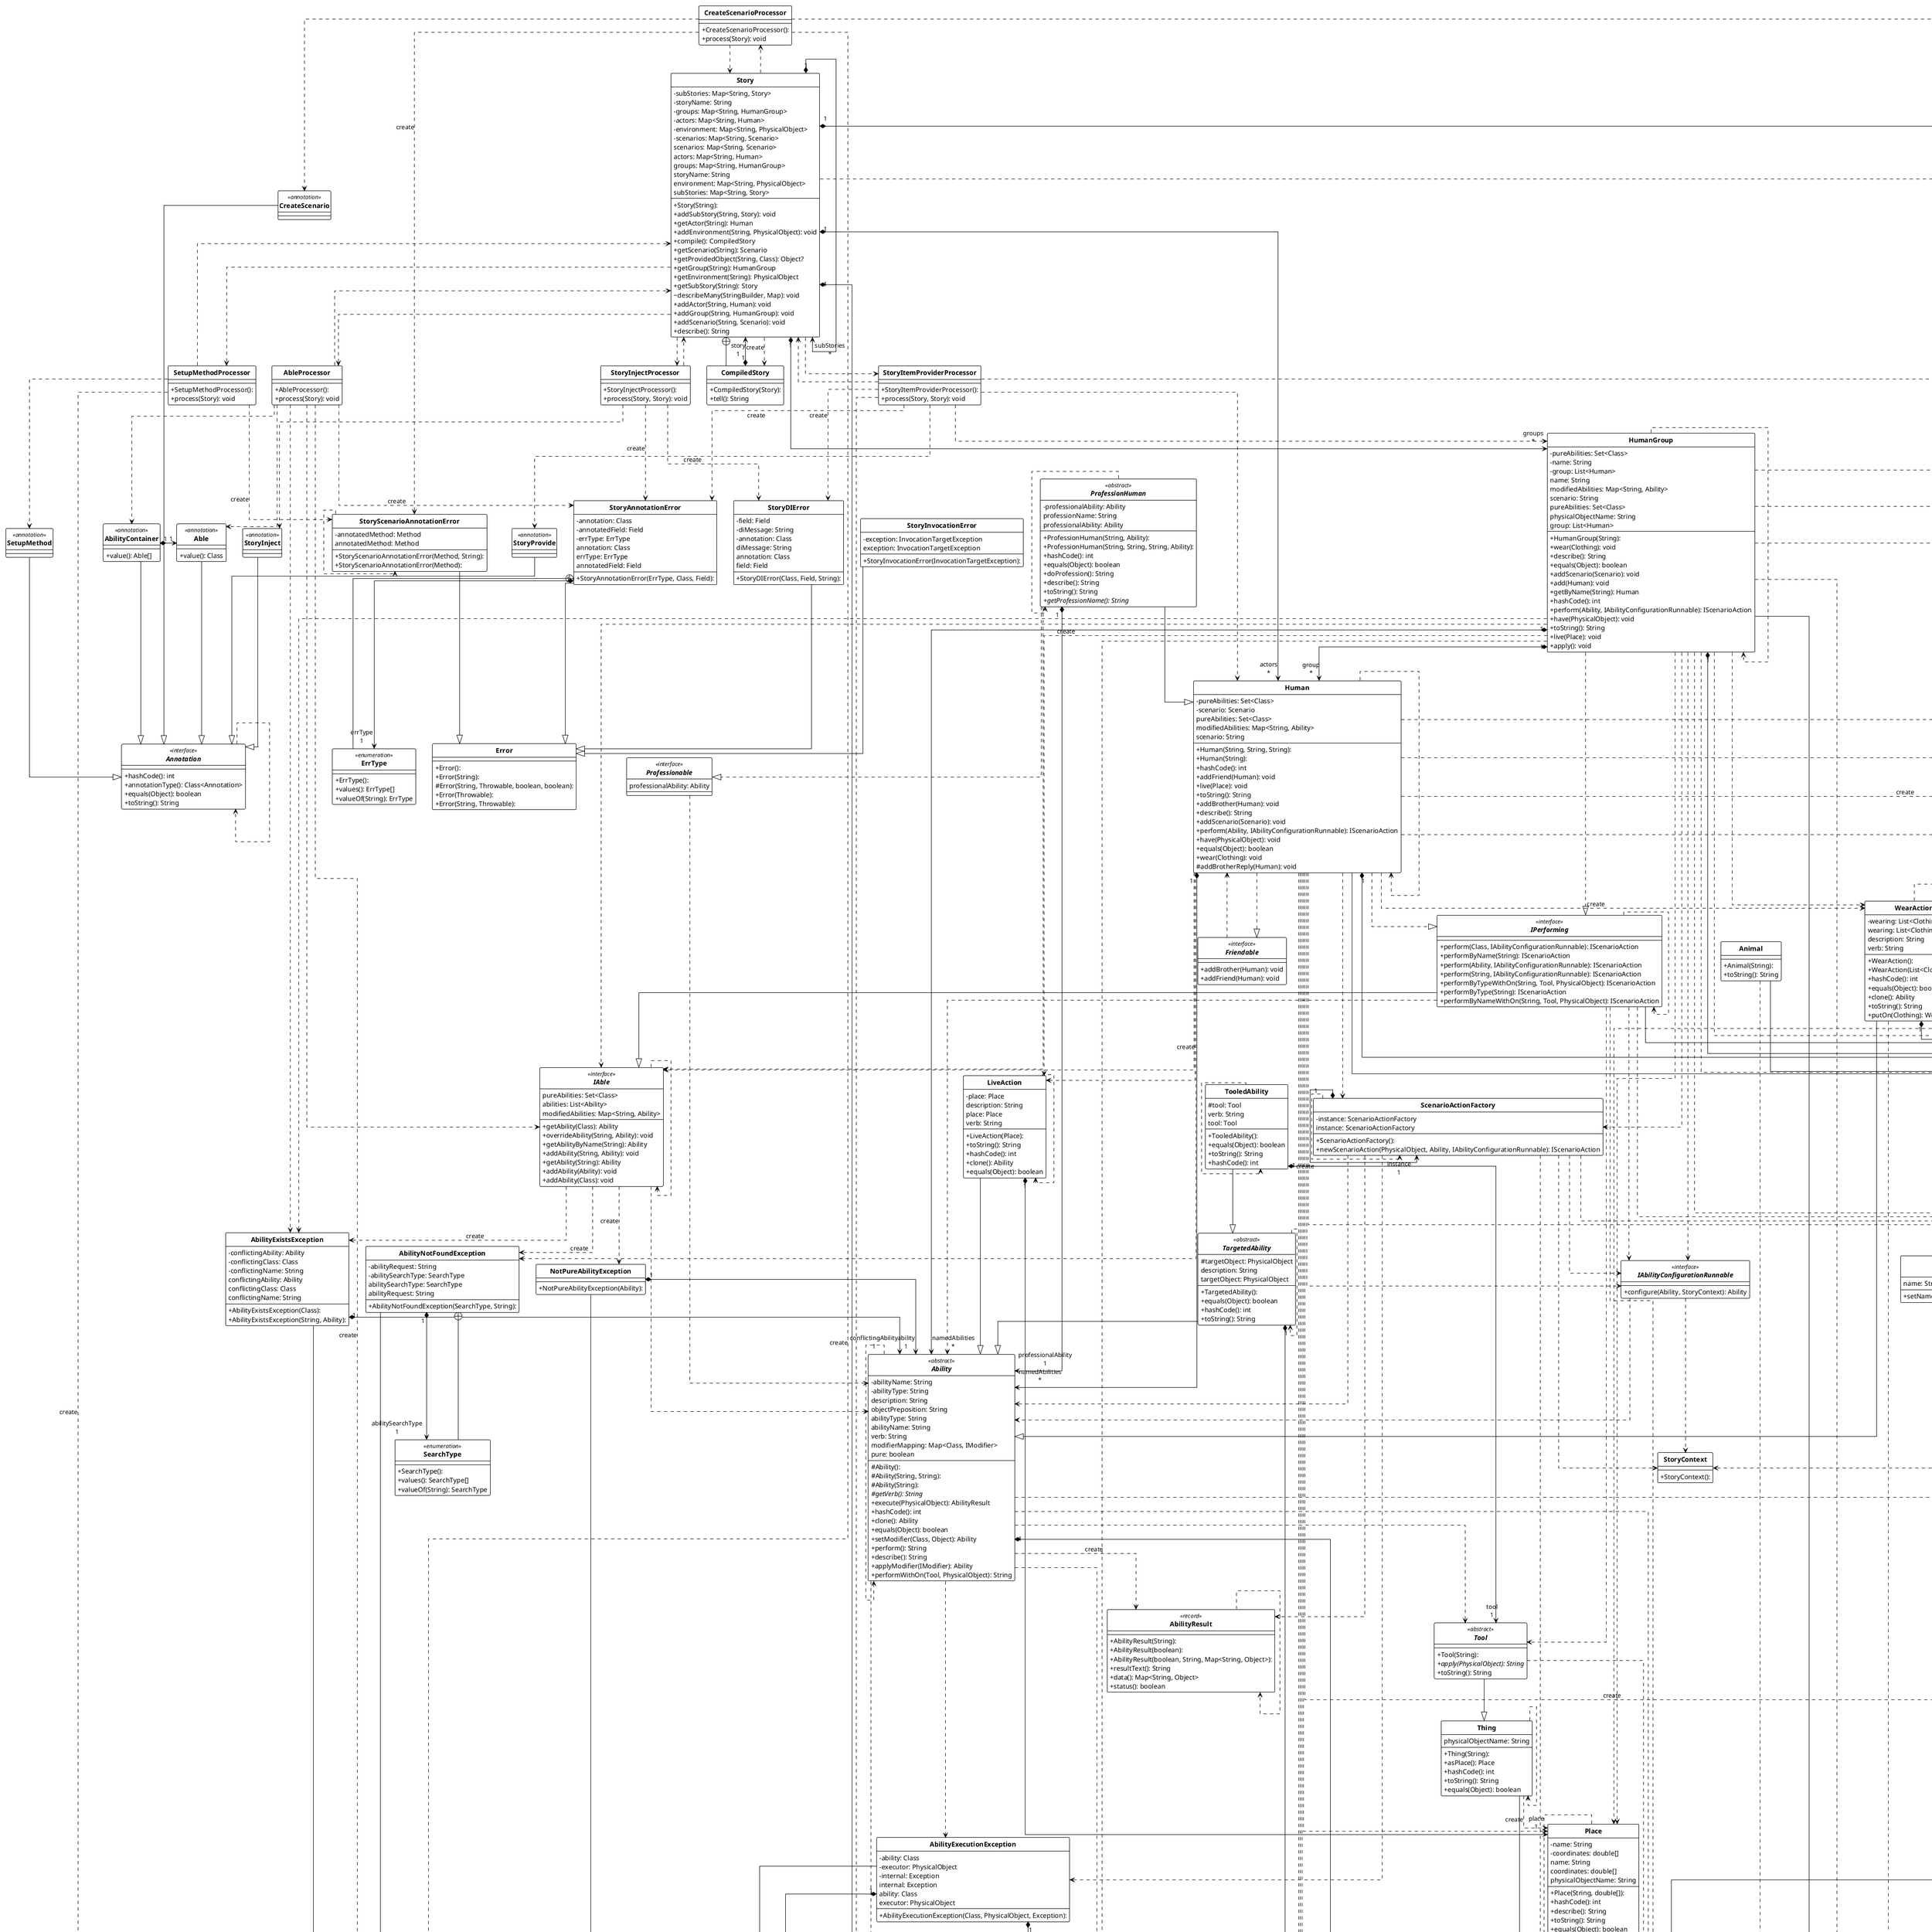 @startuml

!theme plain
top to bottom direction
skinparam linetype ortho
skinparam classAttributeIconSize 0
'skinparam CircledCharacterFontSize 0
'skinparam CircledCharacterRadius 0
hide circle

<style>
classDiagram {
  class {
      header {
        FontStyle bold
      }
  }
}
</style>

abstract class Ability <<abstract>> {
  # Ability(): 
  # Ability(String, String): 
  # Ability(String): 
  - abilityName: String
  - abilityType: String
  {abstract} # getVerb(): String
  + execute(PhysicalObject): AbilityResult
  + hashCode(): int
  + clone(): Ability
  + equals(Object): boolean
  + setModifier(Class, Object): Ability
  + perform(): String
  + describe(): String
  + applyModifier(IModifier): Ability
  + performWithOn(Tool, PhysicalObject): String
   description: String
   objectPreposition: String
   abilityType: String
   abilityName: String
   verb: String
   modifierMapping: Map<Class, IModifier>
   pure: boolean
}
annotation AbilityContainer << annotation >> {
  + value(): Able[]
}
class AbilityExecutionException {
  + AbilityExecutionException(Class, PhysicalObject, Exception): 
  - ability: Class
  - executor: PhysicalObject
  - internal: Exception
   internal: Exception
   ability: Class
   executor: PhysicalObject
}
class AbilityExistsException {
  + AbilityExistsException(Class): 
  + AbilityExistsException(String, Ability): 
  - conflictingAbility: Ability
  - conflictingClass: Class
  - conflictingName: String
   conflictingAbility: Ability
   conflictingClass: Class
   conflictingName: String
}
class AbilityNotFoundException {
  + AbilityNotFoundException(SearchType, String): 
  - abilityRequest: String
  - abilitySearchType: SearchType
   abilitySearchType: SearchType
   abilityRequest: String
}
entity AbilityResult << record >> {
  + AbilityResult(String): 
  + AbilityResult(boolean): 
  + AbilityResult(boolean, String, Map<String, Object>): 
  + resultText(): String
  + data(): Map<String, Object>
  + status(): boolean
}
annotation Able << annotation >> {
  + value(): Class
}
class AbleProcessor {
  + AbleProcessor(): 
  + process(Story): void
}
interface AlteringModifiable << interface >> {
  + applyModifier(IModifier): AlteringModifiable
  + setModifier(Class, Object): AlteringModifiable
  + getModifier(Class): IModifier
   modifierMapping: Map<Class, IModifier>
   modifiers: List<IModifier>
}
class Animal {
  + Animal(String): 
  + toString(): String
}
interface Annotation << interface >> {
  + hashCode(): int
  + annotationType(): Class<Annotation>
  + equals(Object): boolean
  + toString(): String
}
class Clothing {
  + Clothing(WearType, int): 
  - size: int
  - type: WearType
  + equals(Object): boolean
  + hashCode(): int
  + toString(): String
  + wear(): String
   size: int
   type: WearType
   physicalObjectName: String
}
class CompiledStory {
  + CompiledStory(Story): 
  + tell(): String
}
annotation CreateScenario << annotation >>
class CreateScenarioProcessor {
  + CreateScenarioProcessor(): 
  + process(Story): void
}
abstract class Creature <<abstract>> {
  + Creature(String, String, String): 
  + Creature(String): 
  - height: double
  + equals(Object): boolean
  + hashCode(): int
  + setName(String, String, String): void
   name: String
   fullName: String
   physicalObjectName: String
   height: double
}
interface Describable << interface >> {
  + describe(): String
}
enum ErrType << enumeration >> {
  + ErrType(): 
  + values(): ErrType[]
  + valueOf(String): ErrType
}
class Error {
  + Error(): 
  + Error(String): 
  # Error(String, Throwable, boolean, boolean): 
  + Error(Throwable): 
  + Error(String, Throwable): 
}
class Exception {
  + Exception(): 
  # Exception(String, Throwable, boolean, boolean): 
  + Exception(Throwable): 
  + Exception(String, Throwable): 
  + Exception(String): 
}
class ExecutableScenario {
  + ExecutableScenario(): 
  + addIf(LogicOperator, String): ExecutableScenario
  + hashCode(): int
  + print(): String
  + toString(): String
  + newSentence(): ExecutableScenario
  + equals(Object): boolean
  + addThen(LogicOperator, IScenarioAction): ExecutableScenario
  + append(Scenario): void
  + addElse(): ExecutableScenario
}
interface Friendable << interface >> {
  + addBrother(Human): void
  + addFriend(Human): void
}
class HasModifier {
  + HasModifier(PhysicalObject): 
  + HasModifier(): 
  - thing: PhysicalObject
  + equals(Object): boolean
  + hashCode(): int
  + toString(): String
   thing: PhysicalObject
   type: String
   value: String
}
interface Heightable << interface >> {
  + setHeightSpecies(): void
   height: double
   heightSpecies: HeightSpecies
}
class Human {
  + Human(String, String, String): 
  + Human(String): 
  - pureAbilities: Set<Class>
  - scenario: Scenario
  + hashCode(): int
  + addFriend(Human): void
  + live(Place): void
  + toString(): String
  + addBrother(Human): void
  + describe(): String
  + addScenario(Scenario): void
  + perform(Ability, IAbilityConfigurationRunnable): IScenarioAction
  + have(PhysicalObject): void
  + equals(Object): boolean
  + wear(Clothing): void
  # addBrotherReply(Human): void
   pureAbilities: Set<Class>
   modifiedAbilities: Map<String, Ability>
   scenario: String
}
class HumanGroup {
  + HumanGroup(String): 
  - pureAbilities: Set<Class>
  - name: String
  - group: List<Human>
  + wear(Clothing): void
  + describe(): String
  + equals(Object): boolean
  + addScenario(Scenario): void
  + add(Human): void
  + getByName(String): Human
  + hashCode(): int
  + perform(Ability, IAbilityConfigurationRunnable): IScenarioAction
  + have(PhysicalObject): void
  + toString(): String
  + live(Place): void
  + apply(): void
   name: String
   modifiedAbilities: Map<String, Ability>
   scenario: String
   pureAbilities: Set<Class>
   physicalObjectName: String
   group: List<Human>
}
interface IAbilityConfigurationRunnable << interface >> {
  + configure(Ability, StoryContext): Ability
}
interface IAble << interface >> {
  + getAbility(Class): Ability
  + overrideAbility(String, Ability): void
  + getAbilityByName(String): Ability
  + addAbility(String, Ability): void
  + getAbility(String): Ability
  + addAbility(Ability): void
  + addAbility(Class): void
   pureAbilities: Set<Class>
   abilities: List<Ability>
   modifiedAbilities: Map<String, Ability>
}
interface IAlteringModifier << interface >> {
   value: Object
}
interface ICommonHumanAbilities << interface >> {
  + have(PhysicalObject): void
  + live(Place): void
  + wear(Clothing): void
}
interface IModifier << interface >> {
  + describe(): String
   value: Object
   type: String
}
interface IPerforming << interface >> {
  + perform(Class, IAbilityConfigurationRunnable): IScenarioAction
  + performByName(String): IScenarioAction
  + perform(Ability, IAbilityConfigurationRunnable): IScenarioAction
  + perform(String, IAbilityConfigurationRunnable): IScenarioAction
  + performByTypeWithOn(String, Tool, PhysicalObject): IScenarioAction
  + performByType(String): IScenarioAction
  + performByNameWithOn(String, Tool, PhysicalObject): IScenarioAction
}
interface IScenarioAction << interface >> {
  + execute(): String
  + execute(StoryContext): String
  + describe(): String
}
class LiveAction {
  + LiveAction(Place): 
  - place: Place
  + toString(): String
  + hashCode(): int
  + clone(): Ability
  + equals(Object): boolean
   description: String
   place: Place
   verb: String
}
interface Modifiable << interface >> {
  + applyModifier(IModifier): Modifiable
  + describeMods(): String
   modifiers: List<IModifier>
}
class ModifierNotEditableException {
  + ModifierNotEditableException(Class): 
  - targetModifierClass: Class
   targetModifierClass: Class
}
class ModifierNotFoundException {
  + ModifierNotFoundException(Class): 
  - targetModifierClass: Class
   targetModifierClass: Class
}
interface NameSettable << interface >> {
  + setName(String, String, String): void
   name: String
}
interface Nameable << interface >> {
   name: String
   fullName: String
}
class NotPureAbilityException {
  + NotPureAbilityException(Ability): 
}
abstract class PhysicalObject <<abstract>> {
  + PhysicalObject(): 
  - position: double[]
  {abstract} + getPhysicalObjectName(): String
  + describe(): String
  + equals(Object): boolean
  + toString(): String
  + hashCode(): int
   modifierMapping: Map<Class, IModifier>
   physicalObjectName: String
   position: double[]
}
class Place {
  + Place(String, double[]): 
  - name: String
  - coordinates: double[]
  + hashCode(): int
  + describe(): String
  + toString(): String
  + equals(Object): boolean
   name: String
   coordinates: double[]
   physicalObjectName: String
}
abstract class ProfessionHuman <<abstract>> {
  + ProfessionHuman(String, Ability): 
  + ProfessionHuman(String, String, String, Ability): 
  - professionalAbility: Ability
  + hashCode(): int
  + equals(Object): boolean
  + doProfession(): String
  + describe(): String
  + toString(): String
  {abstract} + getProfessionName(): String
   professionName: String
   professionalAbility: Ability
}
interface Professionable << interface >> {
   professionalAbility: Ability
}
class RuntimeException {
  + RuntimeException(String, Throwable): 
  + RuntimeException(): 
  # RuntimeException(String, Throwable, boolean, boolean): 
  + RuntimeException(Throwable): 
  + RuntimeException(String): 
}
abstract class Scenario <<abstract>>  {
  + Scenario(): 
  - name: String
  + addIf(String): Scenario
  {abstract} + append(Scenario): void
  {abstract} + print(): String
  + newSentence(): Scenario
  + addThen(IScenarioAction): Scenario
  {abstract} + addIf(LogicOperator, String): Scenario
  + append(Scenario): void
  {abstract} + addElse(): Scenario
  + addIf(IScenarioAction): Scenario
  + addThen(LogicOperator, IScenarioAction): Scenario
  + describe(): String
   name: String
}
class ScenarioActionFactory {
  + ScenarioActionFactory(): 
  - instance: ScenarioActionFactory
  + newScenarioAction(PhysicalObject, Ability, IAbilityConfigurationRunnable): IScenarioAction
   instance: ScenarioActionFactory
}
interface Scriptable << interface >> {
  + addScenario(Scenario): void
   scenario: String
}
enum SearchType << enumeration >> {
  + SearchType(): 
  + values(): SearchType[]
  + valueOf(String): SearchType
}
annotation SetupMethod << annotation >>
class SetupMethodProcessor {
  + SetupMethodProcessor(): 
  + process(Story): void
}
class Story {
  + Story(String): 
  - subStories: Map<String, Story>
  - storyName: String
  - groups: Map<String, HumanGroup>
  - actors: Map<String, Human>
  - environment: Map<String, PhysicalObject>
  - scenarios: Map<String, Scenario>
  + addSubStory(String, Story): void
  + getActor(String): Human
  + addEnvironment(String, PhysicalObject): void
  + compile(): CompiledStory
  + getScenario(String): Scenario
  + getProvidedObject(String, Class): Object?
  + getGroup(String): HumanGroup
  + getEnvironment(String): PhysicalObject
  + getSubStory(String): Story
  ~ describeMany(StringBuilder, Map): void
  + addActor(String, Human): void
  + addGroup(String, HumanGroup): void
  + addScenario(String, Scenario): void
  + describe(): String
   scenarios: Map<String, Scenario>
   actors: Map<String, Human>
   groups: Map<String, HumanGroup>
   storyName: String
   environment: Map<String, PhysicalObject>
   subStories: Map<String, Story>
}
class StoryAnnotationError {
  + StoryAnnotationError(ErrType, Class, Field): 
  - annotation: Class
  - annotatedField: Field
  - errType: ErrType
   annotation: Class
   errType: ErrType
   annotatedField: Field
}
class StoryContext {
  + StoryContext(): 
}
class StoryDIError {
  + StoryDIError(Class, Field, String): 
  - field: Field
  - diMessage: String
  - annotation: Class
   diMessage: String
   annotation: Class
   field: Field
}
annotation StoryInject << annotation >>
class StoryInjectProcessor {
  + StoryInjectProcessor(): 
  + process(Story, Story): void
}
class StoryInvocationError {
  + StoryInvocationError(InvocationTargetException): 
  - exception: InvocationTargetException
   exception: InvocationTargetException
}
class StoryItemProviderProcessor {
  + StoryItemProviderProcessor(): 
  + process(Story, Story): void
}
annotation StoryProvide << annotation >>
class StoryScenarioAnnotationError {
  + StoryScenarioAnnotationError(Method, String): 
  + StoryScenarioAnnotationError(Method): 
  - annotatedMethod: Method
   annotatedMethod: Method
}
abstract class TargetedAbility <<abstract>> {
  + TargetedAbility(): 
  # targetObject: PhysicalObject
  + equals(Object): boolean
  + hashCode(): int
  + toString(): String
   description: String
   targetObject: PhysicalObject
}
class TextualScenario {
  + TextualScenario(): 
  + TextualScenario(String): 
  + toString(): String
  + print(): String
  + newSentence(): TextualScenario
  + equals(Object): boolean
  + addElse(): TextualScenario
  + addIf(LogicOperator, String): TextualScenario
  + append(Scenario): void
  + addThen(LogicOperator, IScenarioAction): TextualScenario
  + hashCode(): int
}
class Thing {
  + Thing(String): 
  + asPlace(): Place
  + hashCode(): int
  + toString(): String
  + equals(Object): boolean
   physicalObjectName: String
}
abstract class Tool <<abstract>> {
  + Tool(String): 
  {abstract} + apply(PhysicalObject): String
  + toString(): String
}
class TooledAbility {
  + TooledAbility(): 
  # tool: Tool
  + equals(Object): boolean
  + toString(): String
  + hashCode(): int
   verb: String
   tool: Tool
}
class WearAction {
  + WearAction(): 
  + WearAction(List<Clothing>): 
  - wearing: List<Clothing>
  + hashCode(): int
  + equals(Object): boolean
  + clone(): Ability
  + toString(): String
  + putOn(Clothing): WearAction
   wearing: List<Clothing>
   description: String
   verb: String
}
enum WearType << enumeration >> {
  - WearType(String): 
  + values(): WearType[]
  + valueOf(String): WearType
  + toString(): String
}

Ability                        ..>  Ability                       
Ability                        ..>  AbilityExecutionException     
Ability                        ..>  AbilityResult                 : "«create»"
Ability                        ..^  AlteringModifiable            
Ability                        ..^  Describable                   
Ability                       "1" *--> "modifiers\n*" IModifier                     
Ability                        ..>  Modifiable                    
Ability                        ..>  PhysicalObject                
Ability                        ..>  Tool                          
AbilityContainer               "1" *-> "1" Able
AbilityContainer               --^  Annotation                    
AbilityExecutionException      --^  Exception                     
AbilityExecutionException     "1" *--> "internal\n1" Exception                     
AbilityExecutionException     "1" *--> "executor\n1" PhysicalObject                
AbilityExistsException        "1" *--> "conflictingAbility\n1" Ability                       
AbilityExistsException         --^  RuntimeException              
AbilityNotFoundException       --^  RuntimeException              
AbilityNotFoundException      "1" *--> "abilitySearchType\n1" SearchType                    
AbilityResult                  ..>  AbilityResult                 
Able                           --^  Annotation
AbleProcessor                  ..>  AbilityContainer              
AbleProcessor                  ..>  AbilityExistsException        
AbleProcessor                  ..>  Able                          
AbleProcessor                  ..>  IAble                         
AbleProcessor                  ..>  RuntimeException              : "«create»"
AbleProcessor                  ..>  Story                         
AbleProcessor                  ..>  StoryAnnotationError          : "«create»"
AlteringModifiable             ..>  AlteringModifiable            
AlteringModifiable             ..>  IAlteringModifier             
AlteringModifiable             ..>  IModifier                     
AlteringModifiable             --^  Modifiable                    
AlteringModifiable             ..>  ModifierNotEditableException  : "«create»"
AlteringModifiable             ..>  ModifierNotFoundException     : "«create»"
Animal                         --^  Creature                      
Animal                         ..>  PhysicalObject                
Annotation                     ..>  Annotation                    
Clothing                       ..>  Clothing                      
Clothing                       --^  PhysicalObject                
Clothing                      "1" *--> "type\n1" WearType                      
CompiledStory                  --+  Story                         
CompiledStory                 "1" *--> "story\n1" Story                         
CreateScenario                 --^  Annotation                    
CreateScenarioProcessor        ..>  CreateScenario                
CreateScenarioProcessor        ..>  RuntimeException              : "«create»"
CreateScenarioProcessor        ..>  Scenario                      
CreateScenarioProcessor        ..>  Story                         
CreateScenarioProcessor        ..>  StoryScenarioAnnotationError  : "«create»"
Creature                       ..>  Creature                      
Creature                       ..^  Describable                   
Creature                       ..^  Heightable                    
Creature                       ..^  NameSettable                  
Creature                       ..^  Nameable                      
Creature                       --^  PhysicalObject                
ErrType                        --+  StoryAnnotationError          
ExecutableScenario             ..>  ExecutableScenario            
ExecutableScenario            "1" *--> "conditions\n*" IScenarioAction               
ExecutableScenario             --^  Scenario                      
Friendable                     ..>  Human                         
HasModifier                    ..>  HasModifier                   
HasModifier                    ..^  IAlteringModifier             
HasModifier                   "1" *--> "thing\n1" PhysicalObject                
Heightable                     ..>  Heightable                    
Human                         "1" *--> "namedAbilities\n*" Ability                       
Human                          ..>  AbilityNotFoundException      
Human                          ..>  AlteringModifiable            
Human                          ..>  Clothing                      
Human                          --^  Creature                      
Human                          ..^  Friendable                    
Human                          ..>  HasModifier                   : "«create»"
Human                          ..>  Human                         
Human                          ..>  IAbilityConfigurationRunnable 
Human                          ..>  IAble                         
Human                          ..^  ICommonHumanAbilities         
Human                          ..^  IPerforming                   
Human                          ..>  IScenarioAction               
Human                          ..>  LiveAction                    : "«create»"
Human                          ..>  Modifiable                    
Human                          ..>  PhysicalObject                
Human                          ..>  Place                         
Human                         "1" *--> "scenario\n1" Scenario                      
Human                          ..>  ScenarioActionFactory         
Human                          ..^  Scriptable                    
Human                          ..>  TextualScenario               : "«create»"
Human                          ..>  WearAction                    : "«create»"
HumanGroup                    "1" *--> "namedAbilities\n*" Ability                       
HumanGroup                     ..>  AbilityExistsException        
HumanGroup                     ..>  AlteringModifiable            
HumanGroup                     ..>  Clothing                      
HumanGroup                     ..>  Creature                      
HumanGroup                     ..^  Describable                   
HumanGroup                    "1" *--> "group\n*" Human                         
HumanGroup                     ..>  HumanGroup                    
HumanGroup                     ..>  IAbilityConfigurationRunnable 
HumanGroup                     ..>  IAble                         
HumanGroup                     ..^  ICommonHumanAbilities         
HumanGroup                     ..>  IModifier                     
HumanGroup                     ..^  IPerforming                   
HumanGroup                     ..>  IScenarioAction               
HumanGroup                     ..>  LiveAction                    : "«create»"
HumanGroup                     --^  PhysicalObject                
HumanGroup                     ..>  Place                         
HumanGroup                    "1" *--> "globalScenario\n1" Scenario                      
HumanGroup                     ..>  ScenarioActionFactory         
HumanGroup                     ..^  Scriptable                    
HumanGroup                     ..>  WearAction                    
IAbilityConfigurationRunnable  ..>  Ability                       
IAbilityConfigurationRunnable  ..>  StoryContext                  
IAble                          ..>  Ability                       
IAble                          ..>  AbilityExistsException        : "«create»"
IAble                          ..>  AbilityNotFoundException      : "«create»"
IAble                          ..>  IAble                         
IAble                          ..>  NotPureAbilityException       : "«create»"
IAlteringModifier              --^  IModifier                     
ICommonHumanAbilities          ..>  Clothing                      
ICommonHumanAbilities          ..>  PhysicalObject                
ICommonHumanAbilities          ..>  Place                         
IModifier                      --^  Describable                   
IModifier                      ..>  IModifier                     
IPerforming                    ..>  Ability                       
IPerforming                    ..>  IAbilityConfigurationRunnable 
IPerforming                    --^  IAble                         
IPerforming                    ..>  IPerforming                   
IPerforming                    ..>  IScenarioAction               
IPerforming                    --^  Nameable                      
IPerforming                    ..>  PhysicalObject                
IPerforming                    ..>  Tool                          
IScenarioAction                --^  Describable                   
IScenarioAction                ..>  IScenarioAction               
IScenarioAction                ..>  StoryContext                  
LiveAction                     --^  Ability                       
LiveAction                     ..>  LiveAction                    
LiveAction                    "1" *--> "place\n1" Place                         
Modifiable                     ..>  IModifier                     
Modifiable                     ..>  Modifiable                    
ModifierNotEditableException   --^  RuntimeException              
ModifierNotFoundException      --^  RuntimeException              
NameSettable                   ..>  NameSettable                  
Nameable                       ..>  Nameable                      
NotPureAbilityException       "1" *--> "ability\n1" Ability                       
NotPureAbilityException        --^  RuntimeException              
PhysicalObject                 ..^  AlteringModifiable            
PhysicalObject                 ..^  Describable                   
PhysicalObject                "1" *--> "modifiers\n*" IModifier                     
PhysicalObject                 ..>  Modifiable                    
PhysicalObject                 ..>  PhysicalObject                
Place                          --^  PhysicalObject                
Place                          ..>  Place                         
ProfessionHuman               "1" *--> "professionalAbility\n1" Ability                       
ProfessionHuman                --^  Human                         
ProfessionHuman                ..>  IAble                         
ProfessionHuman                ..>  ProfessionHuman               
ProfessionHuman                ..^  Professionable                
Professionable                 ..>  Ability                       
RuntimeException               --^  Exception                     
Scenario                       ..^  Describable                   
Scenario                       ..>  IScenarioAction               
Scenario                       ..^  Nameable                      
Scenario                       ..>  Scenario                      
ScenarioActionFactory          ..>  Ability                       
ScenarioActionFactory          ..>  AbilityExecutionException     
ScenarioActionFactory          ..>  AbilityResult                 
ScenarioActionFactory          ..>  IAbilityConfigurationRunnable 
ScenarioActionFactory          ..>  IScenarioAction               
ScenarioActionFactory          ..>  PhysicalObject                
ScenarioActionFactory          ..>  ScenarioActionFactory         : "«create»"
ScenarioActionFactory         "1" *--> "instance\n1" ScenarioActionFactory         
ScenarioActionFactory          ..>  StoryContext                  
Scriptable                     ..>  Scenario                      
SearchType                     --+  AbilityNotFoundException      
SetupMethod                    --^  Annotation                    
SetupMethodProcessor           ..>  RuntimeException              : "«create»"
SetupMethodProcessor           ..>  SetupMethod                   
SetupMethodProcessor           ..>  Story                         
SetupMethodProcessor           ..>  StoryScenarioAnnotationError  : "«create»"
Story                          ..>  AbleProcessor                 
Story                          ..>  CompiledStory                 : "«create»"
Story                          ..>  CreateScenarioProcessor       
Story                          ..^  Describable                   
Story                         "1" *--> "actors\n*" Human                         
Story                         "1" *--> "groups\n*" HumanGroup                    
Story                         "1" *--> "environment\n*" PhysicalObject                
Story                         "1" *--> "scenarios\n*" Scenario                      
Story                          ..>  SetupMethodProcessor          
Story                         "1" *--> "subStories\n*" Story                         
Story                          ..>  StoryInjectProcessor          
Story                          ..>  StoryItemProviderProcessor    
StoryAnnotationError          "1" *--> "errType\n1" ErrType                       
StoryAnnotationError           --^  Error                         
StoryDIError                   --^  Error                         
StoryInject                    --^  Annotation                    
StoryInjectProcessor           ..>  Story                         
StoryInjectProcessor           ..>  StoryAnnotationError          : "«create»"
StoryInjectProcessor           ..>  StoryDIError                  : "«create»"
StoryInjectProcessor           ..>  StoryInject                   
StoryInvocationError           --^  Error                         
StoryItemProviderProcessor     ..>  Human                         
StoryItemProviderProcessor     ..>  HumanGroup                    
StoryItemProviderProcessor     ..>  PhysicalObject                
StoryItemProviderProcessor     ..>  Scenario                      
StoryItemProviderProcessor     ..>  Story                         
StoryItemProviderProcessor     ..>  StoryAnnotationError          : "«create»"
StoryItemProviderProcessor     ..>  StoryDIError                  : "«create»"
StoryItemProviderProcessor     ..>  StoryProvide                  
StoryProvide                   --^  Annotation                    
StoryScenarioAnnotationError   --^  Error                         
StoryScenarioAnnotationError   ..>  StoryScenarioAnnotationError  
TargetedAbility                --^  Ability                       
TargetedAbility               "1" *--> "targetObject\n1" PhysicalObject                
TargetedAbility                ..>  TargetedAbility               
TextualScenario                ..>  IScenarioAction               
TextualScenario                --^  Scenario                      
TextualScenario                ..>  TextualScenario               
Thing                          --^  PhysicalObject                
Thing                          ..>  Place                         : "«create»"
Thing                          ..>  Thing                         
Tool                           ..>  PhysicalObject                
Tool                           --^  Thing                         
TooledAbility                  --^  TargetedAbility               
TooledAbility                 "1" *--> "tool\n1" Tool                          
TooledAbility                  ..>  TooledAbility                 
WearAction                     --^  Ability                       
WearAction                    "1" *--> "wearing\n*" Clothing                      
WearAction                     ..>  PhysicalObject                
WearAction                     ..>  WearAction                    
@enduml
